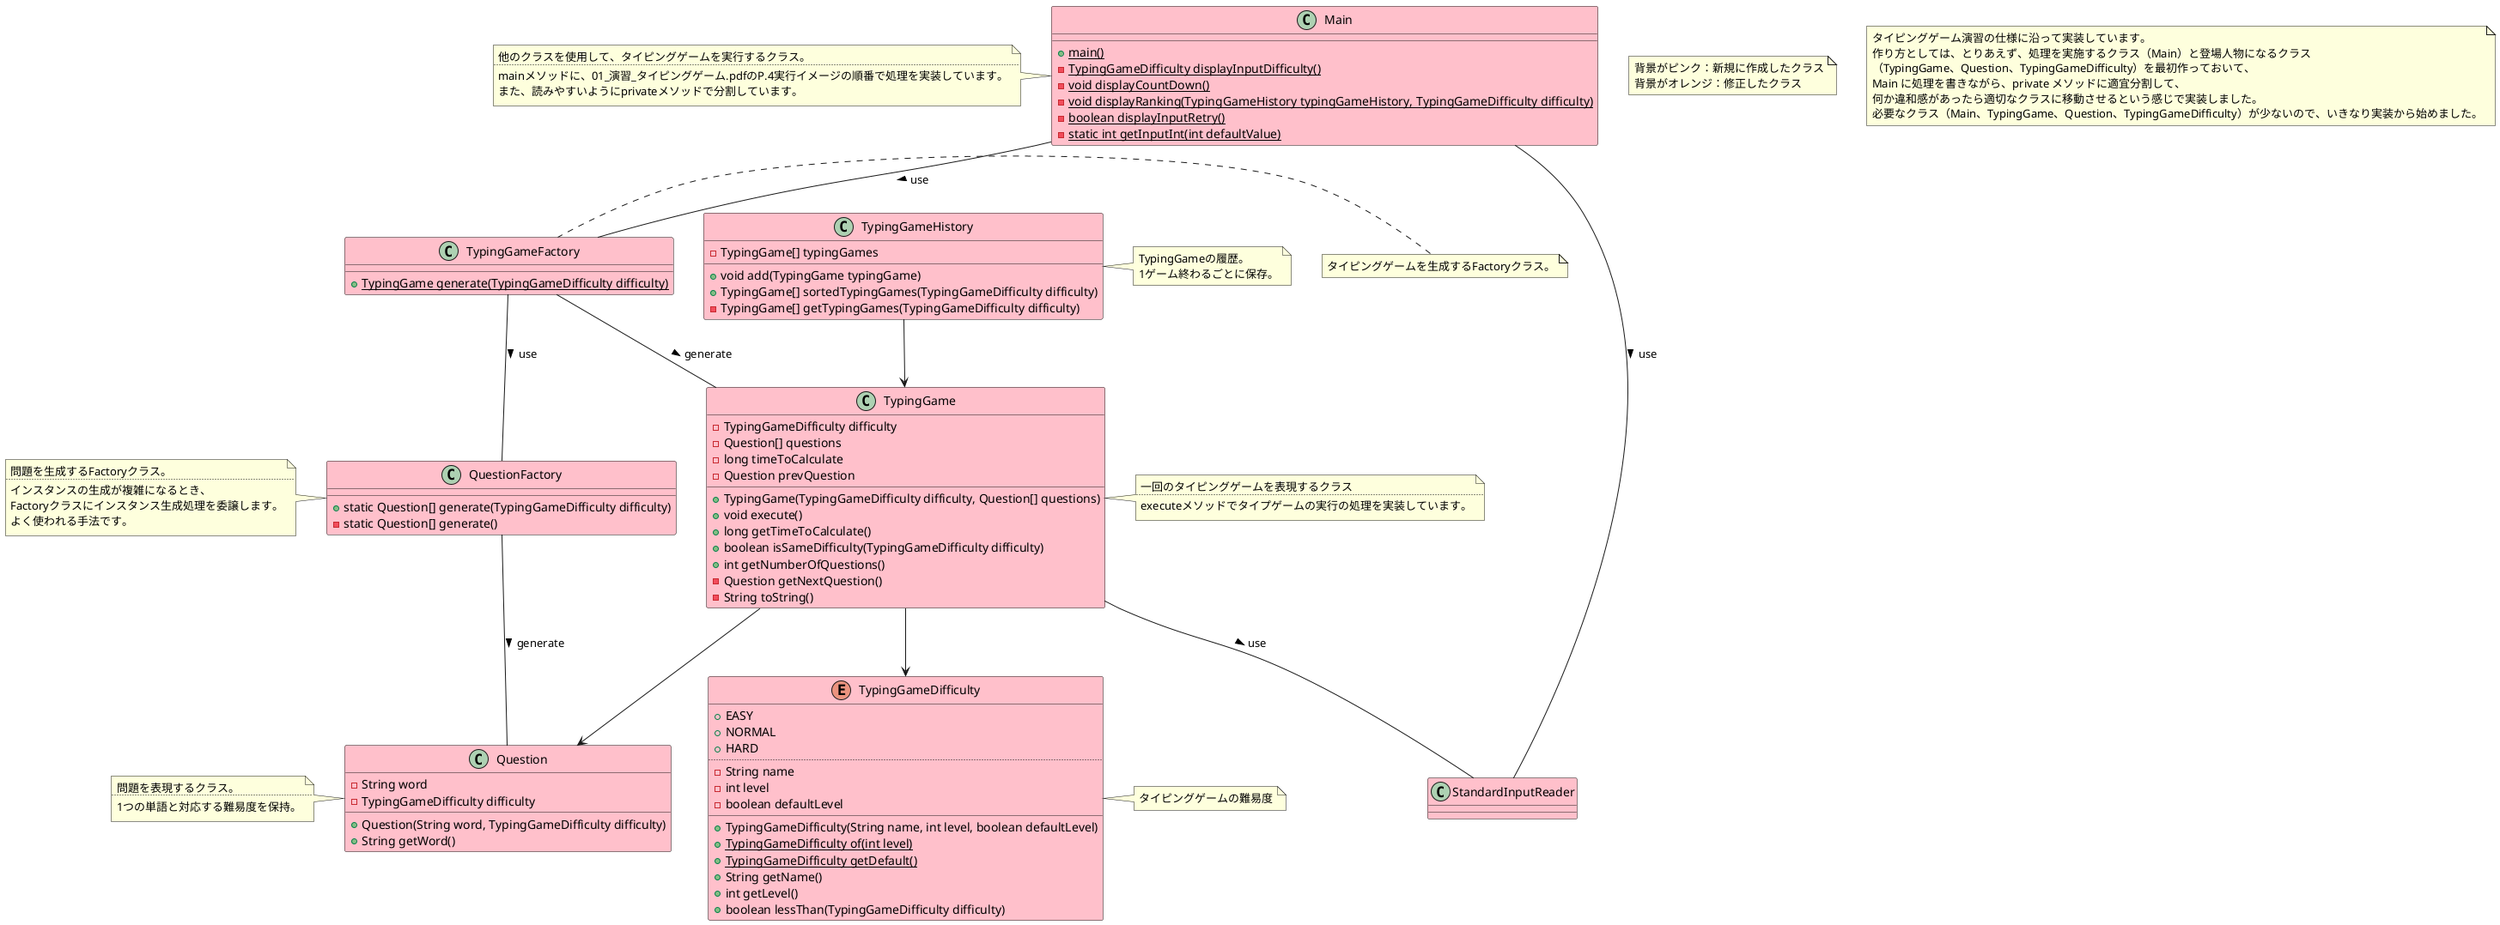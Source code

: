 @startuml 01_implement_typing_game

note as note_main
  背景がピンク：新規に作成したクラス
  背景がオレンジ：修正したクラス
end note

note as note_comment
  タイピングゲーム演習の仕様に沿って実装しています。
  作り方としては、とりあえず、処理を実施するクラス（Main）と登場人物になるクラス
  （TypingGame、Question、TypingGameDifficulty）を最初作っておいて、
  Main に処理を書きながら、private メソッドに適宜分割して、
  何か違和感があったら適切なクラスに移動させるという感じで実装しました。
  必要なクラス（Main、TypingGame、Question、TypingGameDifficulty）が少ないので、いきなり実装から始めました。
end note

class Main #pink {
  + {static} main()
  - {static} TypingGameDifficulty displayInputDifficulty()
  - {static} void displayCountDown()
  - {static} void displayRanking(TypingGameHistory typingGameHistory, TypingGameDifficulty difficulty)
  - {static} boolean displayInputRetry()
  - {static} static int getInputInt(int defaultValue)
}
note left
  他のクラスを使用して、タイピングゲームを実行するクラス。
  ..
  mainメソッドに、01_演習_タイピングゲーム.pdfのP.4実行イメージの順番で処理を実装しています。
  また、読みやすいようにprivateメソッドで分割しています。
end note

class TypingGame #pink {
  - TypingGameDifficulty difficulty
  - Question[] questions
  - long timeToCalculate
  - Question prevQuestion
  + TypingGame(TypingGameDifficulty difficulty, Question[] questions)
  + void execute()
  + long getTimeToCalculate()
  + boolean isSameDifficulty(TypingGameDifficulty difficulty)
  + int getNumberOfQuestions()
  - Question getNextQuestion()
  - String toString()
}
note right
  一回のタイピングゲームを表現するクラス
  ..
  executeメソッドでタイプゲームの実行の処理を実装しています。
end note

enum TypingGameDifficulty #pink {
  + EASY
  + NORMAL
  + HARD
  ..
  - String name
  - int level
  - boolean defaultLevel
  __
  + TypingGameDifficulty(String name, int level, boolean defaultLevel)
  + {static} TypingGameDifficulty of(int level)
  + {static} TypingGameDifficulty getDefault()
  + String getName()
  + int getLevel()
  + boolean lessThan(TypingGameDifficulty difficulty)
}
note right
  タイピングゲームの難易度
end note

class TypingGameHistory #pink {
  - TypingGame[] typingGames
  + void add(TypingGame typingGame)
  + TypingGame[] sortedTypingGames(TypingGameDifficulty difficulty)
  - TypingGame[] getTypingGames(TypingGameDifficulty difficulty)
}
note right
  TypingGameの履歴。
  1ゲーム終わるごとに保存。
end note

class TypingGameFactory #pink {
  + {static} TypingGame generate(TypingGameDifficulty difficulty)
}
note left
  タイピングゲームを生成するFactoryクラス。
end note

class Question #pink {
  - String word
  - TypingGameDifficulty difficulty
  + Question(String word, TypingGameDifficulty difficulty)
  + String getWord()
}
note left
  問題を表現するクラス。
  ..
  1つの単語と対応する難易度を保持。
end note

class QuestionFactory #pink {
  + static Question[] generate(TypingGameDifficulty difficulty)
  - static Question[] generate()
}
note left
  問題を生成するFactoryクラス。
  ..
  インスタンスの生成が複雑になるとき、
  Factoryクラスにインスタンス生成処理を委譲します。
  よく使われる手法です。
end note

class StandardInputReader #pink {}

Main -- TypingGameFactory : use >
Main -- StandardInputReader : use >

TypingGameFactory -- QuestionFactory : use >

TypingGameFactory -- TypingGame : generate >

QuestionFactory -- Question : generate >

TypingGameHistory --> TypingGame
TypingGame --> TypingGameDifficulty
TypingGame --> Question
TypingGame -- StandardInputReader : use >

@enduml
